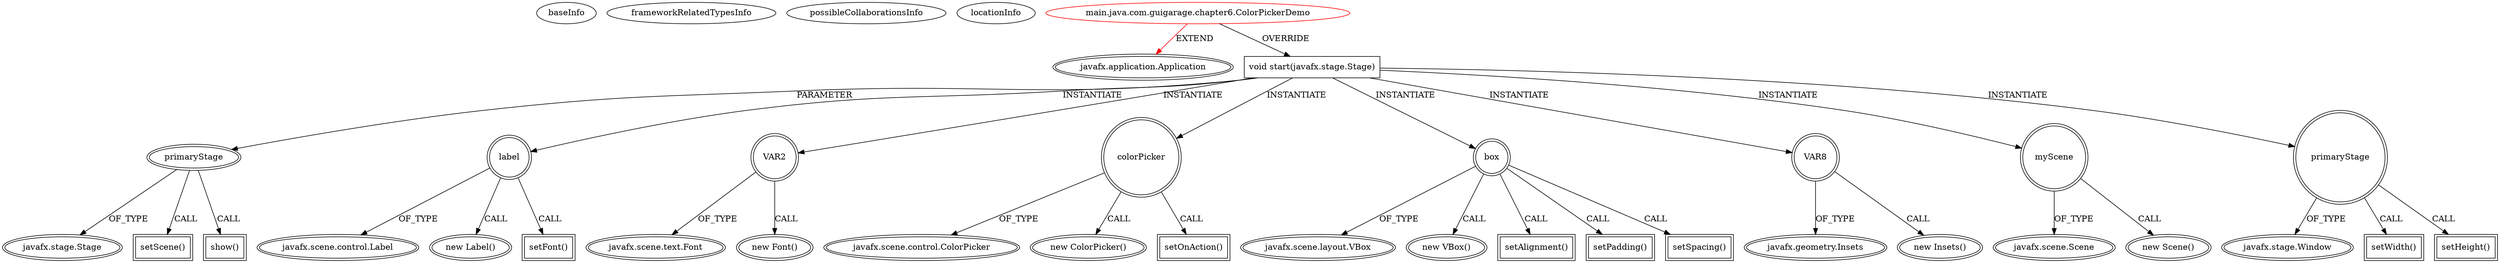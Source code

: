 digraph {
baseInfo[graphId=2875,category="extension_graph",isAnonymous=false,possibleRelation=false]
frameworkRelatedTypesInfo[0="javafx.application.Application"]
possibleCollaborationsInfo[]
locationInfo[projectName="guigarage-mastering-javafx-controls",filePath="/guigarage-mastering-javafx-controls/mastering-javafx-controls-master/src/main/java/com/guigarage/chapter6/ColorPickerDemo.java",contextSignature="ColorPickerDemo",graphId="2875"]
0[label="main.java.com.guigarage.chapter6.ColorPickerDemo",vertexType="ROOT_CLIENT_CLASS_DECLARATION",isFrameworkType=false,color=red]
1[label="javafx.application.Application",vertexType="FRAMEWORK_CLASS_TYPE",isFrameworkType=true,peripheries=2]
2[label="void start(javafx.stage.Stage)",vertexType="OVERRIDING_METHOD_DECLARATION",isFrameworkType=false,shape=box]
3[label="primaryStage",vertexType="PARAMETER_DECLARATION",isFrameworkType=true,peripheries=2]
4[label="javafx.stage.Stage",vertexType="FRAMEWORK_CLASS_TYPE",isFrameworkType=true,peripheries=2]
6[label="label",vertexType="VARIABLE_EXPRESION",isFrameworkType=true,peripheries=2,shape=circle]
7[label="javafx.scene.control.Label",vertexType="FRAMEWORK_CLASS_TYPE",isFrameworkType=true,peripheries=2]
5[label="new Label()",vertexType="CONSTRUCTOR_CALL",isFrameworkType=true,peripheries=2]
9[label="setFont()",vertexType="INSIDE_CALL",isFrameworkType=true,peripheries=2,shape=box]
11[label="VAR2",vertexType="VARIABLE_EXPRESION",isFrameworkType=true,peripheries=2,shape=circle]
12[label="javafx.scene.text.Font",vertexType="FRAMEWORK_CLASS_TYPE",isFrameworkType=true,peripheries=2]
10[label="new Font()",vertexType="CONSTRUCTOR_CALL",isFrameworkType=true,peripheries=2]
14[label="colorPicker",vertexType="VARIABLE_EXPRESION",isFrameworkType=true,peripheries=2,shape=circle]
15[label="javafx.scene.control.ColorPicker",vertexType="FRAMEWORK_CLASS_TYPE",isFrameworkType=true,peripheries=2]
13[label="new ColorPicker()",vertexType="CONSTRUCTOR_CALL",isFrameworkType=true,peripheries=2]
17[label="setOnAction()",vertexType="INSIDE_CALL",isFrameworkType=true,peripheries=2,shape=box]
19[label="box",vertexType="VARIABLE_EXPRESION",isFrameworkType=true,peripheries=2,shape=circle]
20[label="javafx.scene.layout.VBox",vertexType="FRAMEWORK_CLASS_TYPE",isFrameworkType=true,peripheries=2]
18[label="new VBox()",vertexType="CONSTRUCTOR_CALL",isFrameworkType=true,peripheries=2]
22[label="setAlignment()",vertexType="INSIDE_CALL",isFrameworkType=true,peripheries=2,shape=box]
24[label="setPadding()",vertexType="INSIDE_CALL",isFrameworkType=true,peripheries=2,shape=box]
26[label="VAR8",vertexType="VARIABLE_EXPRESION",isFrameworkType=true,peripheries=2,shape=circle]
27[label="javafx.geometry.Insets",vertexType="FRAMEWORK_CLASS_TYPE",isFrameworkType=true,peripheries=2]
25[label="new Insets()",vertexType="CONSTRUCTOR_CALL",isFrameworkType=true,peripheries=2]
29[label="setSpacing()",vertexType="INSIDE_CALL",isFrameworkType=true,peripheries=2,shape=box]
31[label="myScene",vertexType="VARIABLE_EXPRESION",isFrameworkType=true,peripheries=2,shape=circle]
32[label="javafx.scene.Scene",vertexType="FRAMEWORK_CLASS_TYPE",isFrameworkType=true,peripheries=2]
30[label="new Scene()",vertexType="CONSTRUCTOR_CALL",isFrameworkType=true,peripheries=2]
34[label="setScene()",vertexType="INSIDE_CALL",isFrameworkType=true,peripheries=2,shape=box]
35[label="primaryStage",vertexType="VARIABLE_EXPRESION",isFrameworkType=true,peripheries=2,shape=circle]
37[label="javafx.stage.Window",vertexType="FRAMEWORK_CLASS_TYPE",isFrameworkType=true,peripheries=2]
36[label="setWidth()",vertexType="INSIDE_CALL",isFrameworkType=true,peripheries=2,shape=box]
39[label="setHeight()",vertexType="INSIDE_CALL",isFrameworkType=true,peripheries=2,shape=box]
41[label="show()",vertexType="INSIDE_CALL",isFrameworkType=true,peripheries=2,shape=box]
0->1[label="EXTEND",color=red]
0->2[label="OVERRIDE"]
3->4[label="OF_TYPE"]
2->3[label="PARAMETER"]
2->6[label="INSTANTIATE"]
6->7[label="OF_TYPE"]
6->5[label="CALL"]
6->9[label="CALL"]
2->11[label="INSTANTIATE"]
11->12[label="OF_TYPE"]
11->10[label="CALL"]
2->14[label="INSTANTIATE"]
14->15[label="OF_TYPE"]
14->13[label="CALL"]
14->17[label="CALL"]
2->19[label="INSTANTIATE"]
19->20[label="OF_TYPE"]
19->18[label="CALL"]
19->22[label="CALL"]
19->24[label="CALL"]
2->26[label="INSTANTIATE"]
26->27[label="OF_TYPE"]
26->25[label="CALL"]
19->29[label="CALL"]
2->31[label="INSTANTIATE"]
31->32[label="OF_TYPE"]
31->30[label="CALL"]
3->34[label="CALL"]
2->35[label="INSTANTIATE"]
35->37[label="OF_TYPE"]
35->36[label="CALL"]
35->39[label="CALL"]
3->41[label="CALL"]
}
